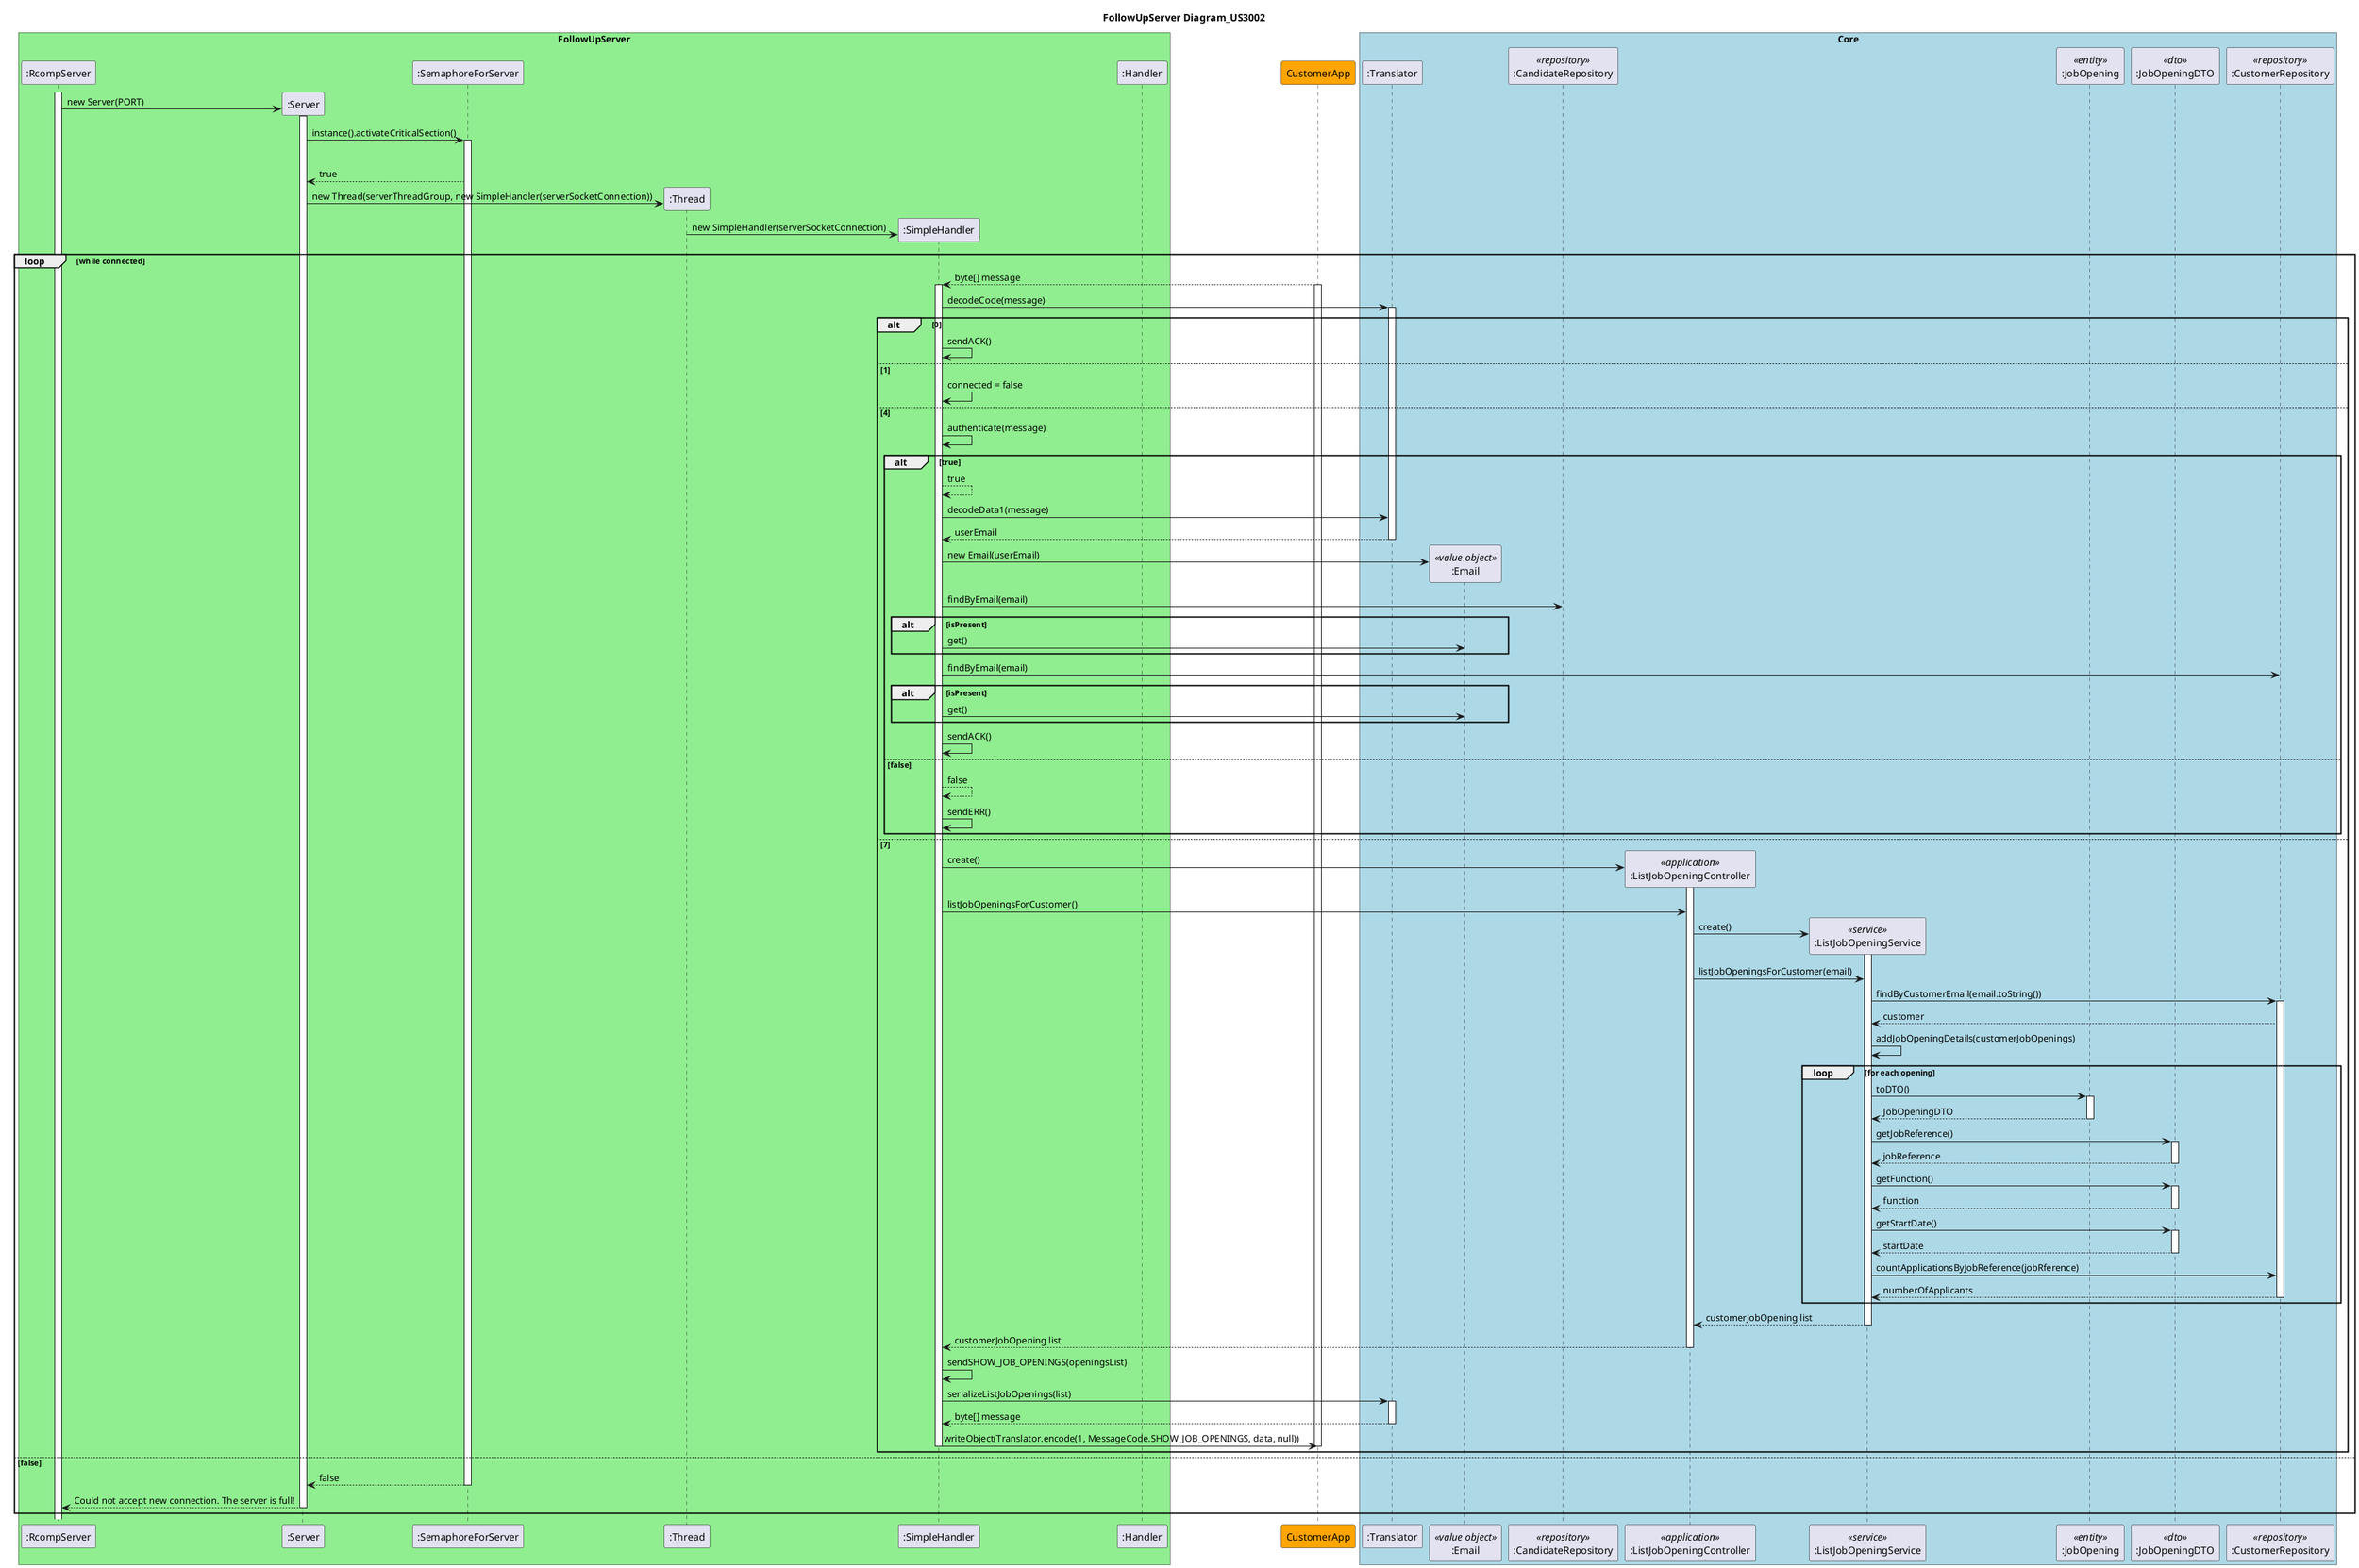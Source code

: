 @startuml
title FollowUpServer Diagram_US3002


box "FollowUpServer" #lightgreen
participant ":RcompServer" as Rcomp
participant ":Server" as server
participant ":SemaphoreForServer" as semaphore
participant ":Thread" as thread
participant ":SimpleHandler" as simple
participant ":Handler" as handler
end box

participant "CustomerApp"  as Capp #orange


box "Core" #lightblue
participant ":Translator" as translator
participant ":Email" as email <<value object>>
participant ":CandidateRepository" as candidate <<repository>>
participant ":ListJobOpeningController" as jobOpening <<application>>
participant ":ListJobOpeningService" as jobOpeningService <<service>>
participant ":JobOpening" as O <<entity>>
participant ":JobOpeningDTO" as DTO <<dto>>
participant ":CustomerRepository" as customer <<repository>>
end box

activate Rcomp
Rcomp -> server**: new Server(PORT)
activate server
server -> semaphore: instance().activateCriticalSection()
activate semaphore

alt true
semaphore --> server: true
server -> thread** : new Thread(serverThreadGroup, new SimpleHandler(serverSocketConnection))
& thread-> simple**: new SimpleHandler(serverSocketConnection)

loop while connected
Capp --> simple: byte[] message
activate Capp
activate simple
simple -> translator: decodeCode(message)
activate translator

alt 0
simple -> simple: sendACK()
else 1
simple -> simple: connected = false
else 4
simple -> simple: authenticate(message)

alt true
simple --> simple: true
simple -> translator: decodeData1(message)
translator --> simple: userEmail
deactivate translator
simple -> email**: new Email(userEmail)
simple -> candidate: findByEmail(email)

alt isPresent
simple -> email: get()
end

simple -> customer: findByEmail(email)

alt isPresent
simple -> email: get()
end
simple -> simple: sendACK()

else false
simple --> simple: false
simple -> simple: sendERR()
end

else 7
simple -> jobOpening**: create()
activate jobOpening
simple -> jobOpening: listJobOpeningsForCustomer()
jobOpening -> jobOpeningService**: create()
activate jobOpeningService
jobOpening -> jobOpeningService: listJobOpeningsForCustomer(email)
jobOpeningService -> customer: findByCustomerEmail(email.toString())
activate customer
customer --> jobOpeningService: customer
jobOpeningService -> jobOpeningService: addJobOpeningDetails(customerJobOpenings)

loop for each opening
jobOpeningService -> O : toDTO()
activate O
O --> jobOpeningService: JobOpeningDTO
deactivate O
jobOpeningService -> DTO: getJobReference()
activate DTO
DTO --> jobOpeningService: jobReference
deactivate DTO
jobOpeningService -> DTO: getFunction()
activate DTO
DTO --> jobOpeningService: function
deactivate DTO
jobOpeningService -> DTO: getStartDate()
activate DTO
DTO --> jobOpeningService: startDate
deactivate DTO
jobOpeningService -> customer: countApplicationsByJobReference(jobRference)
customer --> jobOpeningService: numberOfApplicants
deactivate customer
end

jobOpeningService --> jobOpening: customerJobOpening list
deactivate jobOpeningService
jobOpening --> simple: customerJobOpening list
deactivate jobOpening
simple -> simple: sendSHOW_JOB_OPENINGS(openingsList)
simple -> translator: serializeListJobOpenings(list)
activate translator
translator --> simple: byte[] message
deactivate translator
simple -> Capp: writeObject(Translator.encode(1, MessageCode.SHOW_JOB_OPENINGS, data, null))
deactivate Capp
deactivate simple
end

else false
semaphore --> server: false
deactivate semaphore
server --> Rcomp: Could not accept new connection. The server is full!
deactivate server
end

@enduml